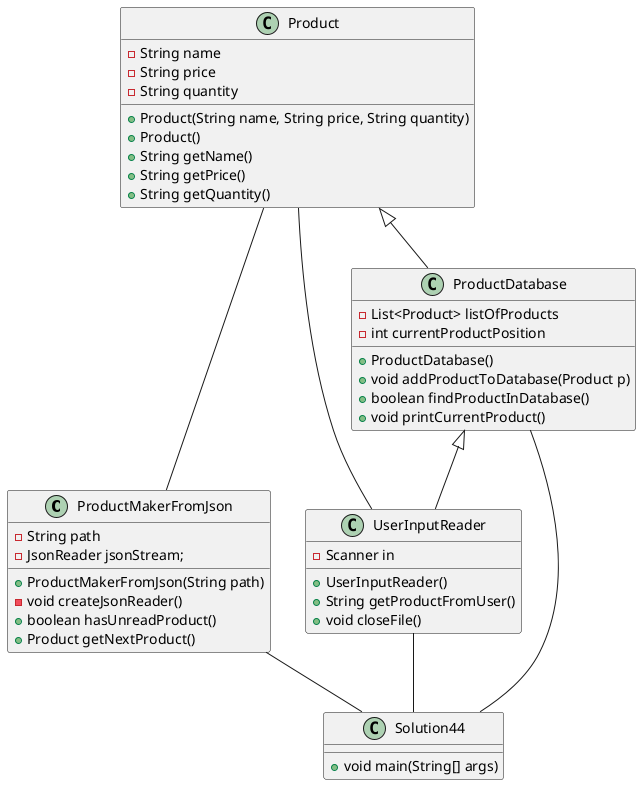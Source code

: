 @startuml
' This class creates Products from a json file utilizing gson
class ProductMakerFromJson {
' This variable stores the path to the json
-String path
' This variable is a stream for reading from the json file
-JsonReader jsonStream;

' Constructor initializes jsonStream using createJsonReader()
+ProductMakerFromJson(String path)
-void createJsonReader()
+boolean hasUnreadProduct()
+Product getNextProduct()
}

' This class creates a Product object which stores the name, price, and quantity of an item
class Product {
-String name
-String price
-String quantity

+Product(String name, String price, String quantity)
+Product()
+String getName()
+String getPrice()
+String getQuantity()
}

' This class manages a specific list of Products
class ProductDatabase {
' This variable stores the products from a json
-List<Product> listOfProducts
' This variable saves the index of one product being located
-int currentProductPosition

' Constructor initializes ArrayList
+ProductDatabase()
+void addProductToDatabase(Product p)
+boolean findProductInDatabase()
+void printCurrentProduct()
}

' This class reads input from the user
class UserInputReader {
' Scanner is created as System.in
-Scanner in

' Constructor initializes Scanner
+UserInputReader()
+String getProductFromUser()
+void closeFile()
}

' This is the default solution class
class Solution44 {
+void main(String[] args)
}

ProductDatabase -- Solution44
ProductMakerFromJson -- Solution44
UserInputReader -- Solution44
Product -- UserInputReader
Product -- ProductMakerFromJson
Product <|-- ProductDatabase
ProductDatabase <|-- UserInputReader

@enduml
